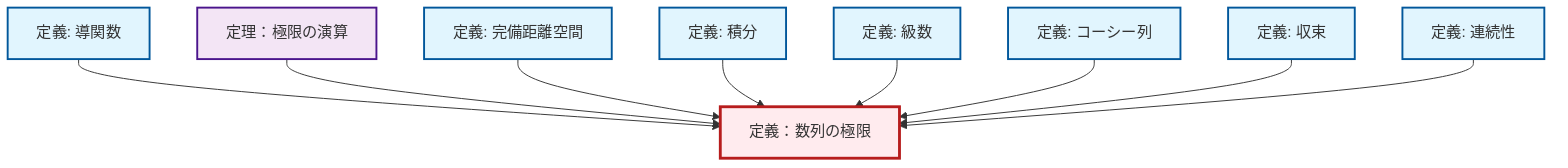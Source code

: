 graph TD
    classDef definition fill:#e1f5fe,stroke:#01579b,stroke-width:2px
    classDef theorem fill:#f3e5f5,stroke:#4a148c,stroke-width:2px
    classDef axiom fill:#fff3e0,stroke:#e65100,stroke-width:2px
    classDef example fill:#e8f5e9,stroke:#1b5e20,stroke-width:2px
    classDef current fill:#ffebee,stroke:#b71c1c,stroke-width:3px
    def-continuity["定義: 連続性"]:::definition
    def-cauchy-sequence["定義: コーシー列"]:::definition
    def-series["定義: 級数"]:::definition
    def-integral["定義: 積分"]:::definition
    thm-limit-arithmetic["定理：極限の演算"]:::theorem
    def-complete-metric-space["定義: 完備距離空間"]:::definition
    def-derivative["定義: 導関数"]:::definition
    def-limit["定義：数列の極限"]:::definition
    def-convergence["定義: 収束"]:::definition
    def-derivative --> def-limit
    thm-limit-arithmetic --> def-limit
    def-complete-metric-space --> def-limit
    def-integral --> def-limit
    def-series --> def-limit
    def-cauchy-sequence --> def-limit
    def-convergence --> def-limit
    def-continuity --> def-limit
    class def-limit current